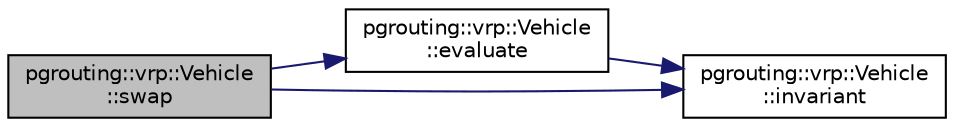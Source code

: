 digraph "pgrouting::vrp::Vehicle::swap"
{
  edge [fontname="Helvetica",fontsize="10",labelfontname="Helvetica",labelfontsize="10"];
  node [fontname="Helvetica",fontsize="10",shape=record];
  rankdir="LR";
  Node1204 [label="pgrouting::vrp::Vehicle\l::swap",height=0.2,width=0.4,color="black", fillcolor="grey75", style="filled", fontcolor="black"];
  Node1204 -> Node1205 [color="midnightblue",fontsize="10",style="solid",fontname="Helvetica"];
  Node1205 [label="pgrouting::vrp::Vehicle\l::evaluate",height=0.2,width=0.4,color="black", fillcolor="white", style="filled",URL="$classpgrouting_1_1vrp_1_1Vehicle.html#aeec21aba283e23f4bf2a355f4f7c2764",tooltip="@ { "];
  Node1205 -> Node1206 [color="midnightblue",fontsize="10",style="solid",fontname="Helvetica"];
  Node1206 [label="pgrouting::vrp::Vehicle\l::invariant",height=0.2,width=0.4,color="black", fillcolor="white", style="filled",URL="$classpgrouting_1_1vrp_1_1Vehicle.html#a29bf7e33dfb519d7abb8648c2d631d30",tooltip="Invariant The path must: "];
  Node1204 -> Node1206 [color="midnightblue",fontsize="10",style="solid",fontname="Helvetica"];
}
